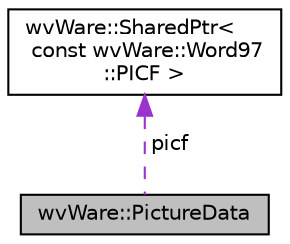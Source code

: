 digraph "wvWare::PictureData"
{
  edge [fontname="Helvetica",fontsize="10",labelfontname="Helvetica",labelfontsize="10"];
  node [fontname="Helvetica",fontsize="10",shape=record];
  Node1 [label="wvWare::PictureData",height=0.2,width=0.4,color="black", fillcolor="grey75", style="filled", fontcolor="black"];
  Node2 -> Node1 [dir="back",color="darkorchid3",fontsize="10",style="dashed",label=" picf" ,fontname="Helvetica"];
  Node2 [label="wvWare::SharedPtr\<\l const wvWare::Word97\l::PICF \>",height=0.2,width=0.4,color="black", fillcolor="white", style="filled",URL="$structwv_ware_1_1_shared_ptr.html"];
}
